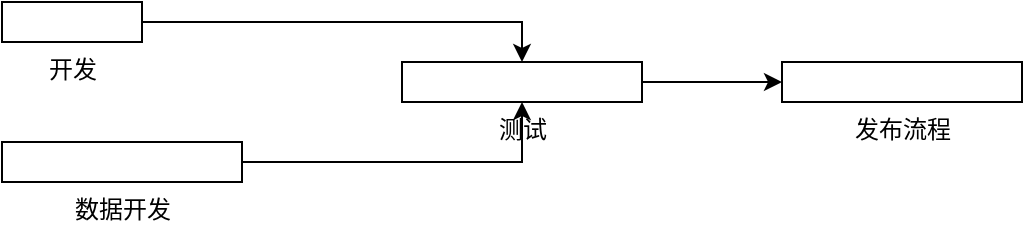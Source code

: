 <mxfile version="15.7.3" type="github"><diagram id="iloQ3zfvdncsBEiUGHuj" name="Page-1"><mxGraphModel dx="1186" dy="714" grid="1" gridSize="10" guides="1" tooltips="1" connect="1" arrows="1" fold="1" page="1" pageScale="1" pageWidth="827" pageHeight="1169" math="0" shadow="0"><root><mxCell id="0"/><mxCell id="1" parent="0"/><mxCell id="RrHr5r9TzYU6ibJf-INu-5" style="edgeStyle=orthogonalEdgeStyle;rounded=0;orthogonalLoop=1;jettySize=auto;html=1;" edge="1" parent="1" source="RrHr5r9TzYU6ibJf-INu-1" target="RrHr5r9TzYU6ibJf-INu-2"><mxGeometry relative="1" as="geometry"/></mxCell><mxCell id="RrHr5r9TzYU6ibJf-INu-1" value="开发" style="verticalLabelPosition=bottom;verticalAlign=top;html=1;shape=mxgraph.basic.rect;fillColor2=none;strokeWidth=1;size=20;indent=5;" vertex="1" parent="1"><mxGeometry x="140" y="170" width="70" height="20" as="geometry"/></mxCell><mxCell id="RrHr5r9TzYU6ibJf-INu-7" style="edgeStyle=orthogonalEdgeStyle;rounded=0;orthogonalLoop=1;jettySize=auto;html=1;" edge="1" parent="1" source="RrHr5r9TzYU6ibJf-INu-2" target="RrHr5r9TzYU6ibJf-INu-6"><mxGeometry relative="1" as="geometry"/></mxCell><mxCell id="RrHr5r9TzYU6ibJf-INu-2" value="测试" style="verticalLabelPosition=bottom;verticalAlign=top;html=1;shape=mxgraph.basic.rect;fillColor2=none;strokeWidth=1;size=20;indent=5;" vertex="1" parent="1"><mxGeometry x="340" y="200" width="120" height="20" as="geometry"/></mxCell><mxCell id="RrHr5r9TzYU6ibJf-INu-4" value="" style="edgeStyle=orthogonalEdgeStyle;rounded=0;orthogonalLoop=1;jettySize=auto;html=1;" edge="1" parent="1" source="RrHr5r9TzYU6ibJf-INu-3" target="RrHr5r9TzYU6ibJf-INu-2"><mxGeometry relative="1" as="geometry"/></mxCell><mxCell id="RrHr5r9TzYU6ibJf-INu-3" value="数据开发" style="verticalLabelPosition=bottom;verticalAlign=top;html=1;shape=mxgraph.basic.rect;fillColor2=none;strokeWidth=1;size=20;indent=5;" vertex="1" parent="1"><mxGeometry x="140" y="240" width="120" height="20" as="geometry"/></mxCell><mxCell id="RrHr5r9TzYU6ibJf-INu-6" value="发布流程" style="verticalLabelPosition=bottom;verticalAlign=top;html=1;shape=mxgraph.basic.rect;fillColor2=none;strokeWidth=1;size=20;indent=5;" vertex="1" parent="1"><mxGeometry x="530" y="200" width="120" height="20" as="geometry"/></mxCell></root></mxGraphModel></diagram></mxfile>